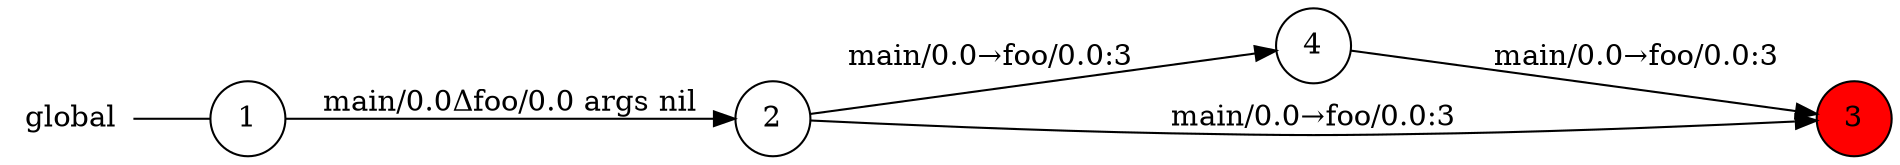 digraph global {
	rankdir="LR";
	n_0 [label="global", shape="plaintext"];
	n_1 [id="1", shape=circle, label="1"];
	n_0 -> n_1 [arrowhead=none];
	n_2 [id="4", shape=circle, label="4"];
	n_3 [id="3", shape=circle, label="3", fillcolor="#FF0000FF", style=filled];
	n_4 [id="2", shape=circle, label="2"];

	n_1 -> n_4 [id="[$e|0]", label="main/0.0Δfoo/0.0 args nil"];
	n_2 -> n_3 [id="[$e|3]", label="main/0.0→foo/0.0:3"];
	n_4 -> n_2 [id="[$e|2]", label="main/0.0→foo/0.0:3"];
	n_4 -> n_3 [id="[$e|1]", label="main/0.0→foo/0.0:3"];
}
